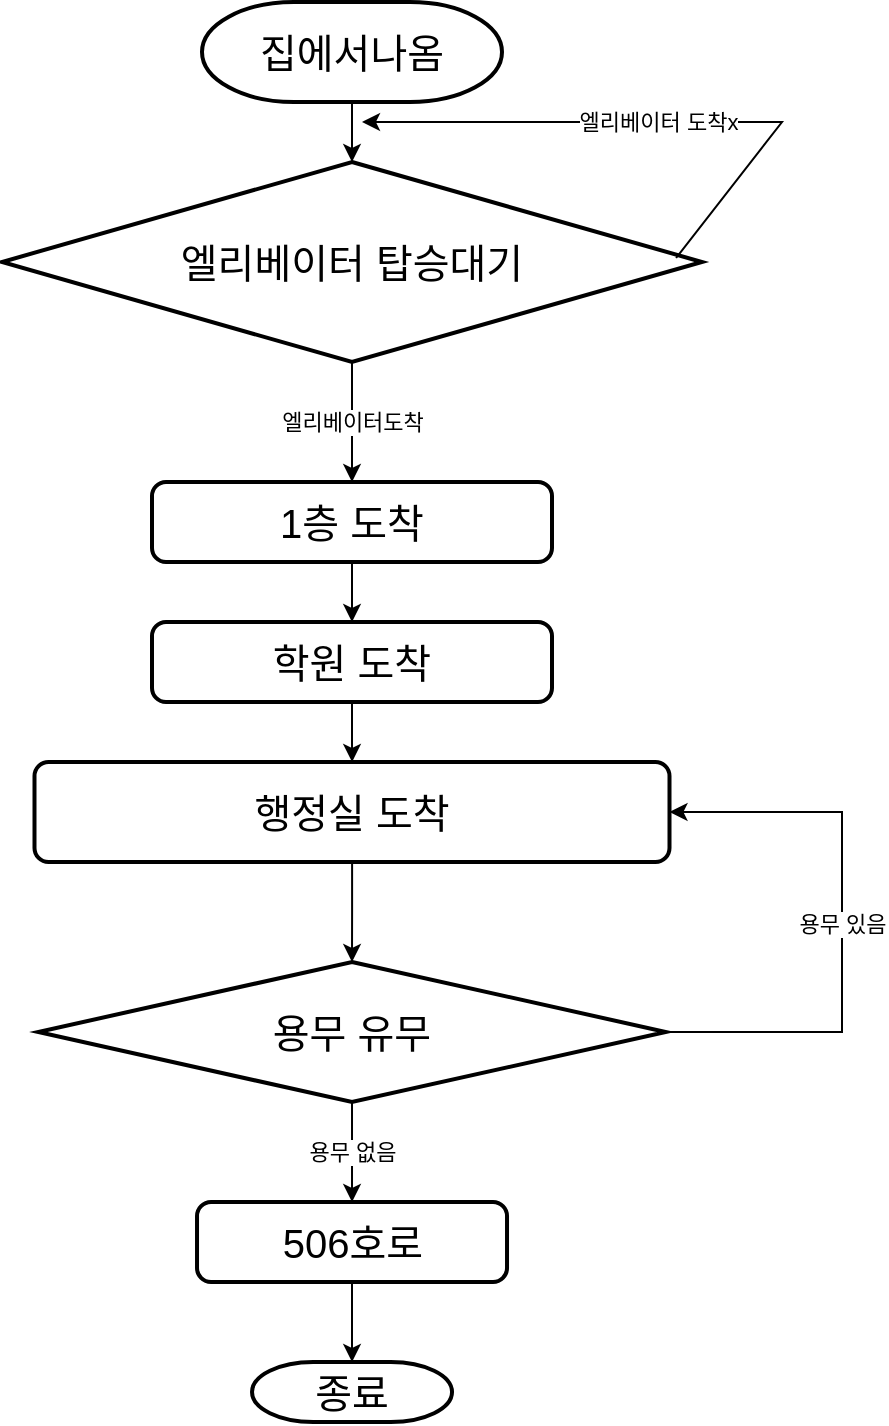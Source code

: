 <mxfile version="21.1.7" type="github">
  <diagram name="페이지-1" id="MJM8aEVxXbG2EPH6wSez">
    <mxGraphModel dx="1125" dy="1100" grid="1" gridSize="10" guides="1" tooltips="1" connect="1" arrows="1" fold="1" page="1" pageScale="1" pageWidth="827" pageHeight="1169" math="0" shadow="0">
      <root>
        <mxCell id="0" />
        <mxCell id="1" parent="0" />
        <mxCell id="SurrAtzOvMmR1hYGzebW-36" style="edgeStyle=orthogonalEdgeStyle;rounded=0;orthogonalLoop=1;jettySize=auto;html=1;exitX=0.5;exitY=1;exitDx=0;exitDy=0;exitPerimeter=0;entryX=0.5;entryY=0;entryDx=0;entryDy=0;entryPerimeter=0;" edge="1" parent="1" source="SurrAtzOvMmR1hYGzebW-4" target="SurrAtzOvMmR1hYGzebW-8">
          <mxGeometry relative="1" as="geometry" />
        </mxCell>
        <mxCell id="SurrAtzOvMmR1hYGzebW-4" value="&lt;font style=&quot;font-size: 20px;&quot;&gt;집에서나옴&lt;/font&gt;" style="strokeWidth=2;html=1;shape=mxgraph.flowchart.terminator;whiteSpace=wrap;" vertex="1" parent="1">
          <mxGeometry x="300" y="110" width="150" height="50" as="geometry" />
        </mxCell>
        <mxCell id="SurrAtzOvMmR1hYGzebW-8" value="&lt;font style=&quot;font-size: 20px;&quot;&gt;엘리베이터 탑승대기&lt;/font&gt;" style="strokeWidth=2;html=1;shape=mxgraph.flowchart.decision;whiteSpace=wrap;" vertex="1" parent="1">
          <mxGeometry x="200" y="190" width="350" height="100" as="geometry" />
        </mxCell>
        <mxCell id="SurrAtzOvMmR1hYGzebW-19" style="edgeStyle=orthogonalEdgeStyle;rounded=0;orthogonalLoop=1;jettySize=auto;html=1;" edge="1" parent="1" source="SurrAtzOvMmR1hYGzebW-10" target="SurrAtzOvMmR1hYGzebW-18">
          <mxGeometry relative="1" as="geometry" />
        </mxCell>
        <mxCell id="SurrAtzOvMmR1hYGzebW-10" value="&lt;font style=&quot;font-size: 20px;&quot;&gt;1층 도착&lt;/font&gt;" style="rounded=1;whiteSpace=wrap;html=1;absoluteArcSize=1;arcSize=14;strokeWidth=2;" vertex="1" parent="1">
          <mxGeometry x="275" y="350" width="200" height="40" as="geometry" />
        </mxCell>
        <mxCell id="SurrAtzOvMmR1hYGzebW-12" value="" style="endArrow=classic;html=1;rounded=0;exitX=0.963;exitY=0.48;exitDx=0;exitDy=0;exitPerimeter=0;" edge="1" parent="1" source="SurrAtzOvMmR1hYGzebW-8">
          <mxGeometry relative="1" as="geometry">
            <mxPoint x="480" y="220" as="sourcePoint" />
            <mxPoint x="380" y="170" as="targetPoint" />
            <Array as="points">
              <mxPoint x="590" y="170" />
            </Array>
          </mxGeometry>
        </mxCell>
        <mxCell id="SurrAtzOvMmR1hYGzebW-13" value="엘리베이터 도착x" style="edgeLabel;resizable=0;html=1;align=center;verticalAlign=middle;" connectable="0" vertex="1" parent="SurrAtzOvMmR1hYGzebW-12">
          <mxGeometry relative="1" as="geometry" />
        </mxCell>
        <mxCell id="SurrAtzOvMmR1hYGzebW-14" value="" style="endArrow=classic;html=1;rounded=0;" edge="1" parent="1" source="SurrAtzOvMmR1hYGzebW-8" target="SurrAtzOvMmR1hYGzebW-10">
          <mxGeometry relative="1" as="geometry">
            <mxPoint x="373" y="290" as="sourcePoint" />
            <mxPoint x="377.5" y="360" as="targetPoint" />
          </mxGeometry>
        </mxCell>
        <mxCell id="SurrAtzOvMmR1hYGzebW-15" value="엘리베이터도착" style="edgeLabel;resizable=0;html=1;align=center;verticalAlign=middle;" connectable="0" vertex="1" parent="SurrAtzOvMmR1hYGzebW-14">
          <mxGeometry relative="1" as="geometry">
            <mxPoint as="offset" />
          </mxGeometry>
        </mxCell>
        <mxCell id="SurrAtzOvMmR1hYGzebW-22" style="edgeStyle=orthogonalEdgeStyle;rounded=0;orthogonalLoop=1;jettySize=auto;html=1;" edge="1" parent="1" source="SurrAtzOvMmR1hYGzebW-18" target="SurrAtzOvMmR1hYGzebW-20">
          <mxGeometry relative="1" as="geometry" />
        </mxCell>
        <mxCell id="SurrAtzOvMmR1hYGzebW-18" value="&lt;font style=&quot;font-size: 20px;&quot;&gt;학원 도착&lt;/font&gt;" style="rounded=1;whiteSpace=wrap;html=1;absoluteArcSize=1;arcSize=14;strokeWidth=2;" vertex="1" parent="1">
          <mxGeometry x="275" y="420" width="200" height="40" as="geometry" />
        </mxCell>
        <mxCell id="SurrAtzOvMmR1hYGzebW-30" style="edgeStyle=orthogonalEdgeStyle;rounded=0;orthogonalLoop=1;jettySize=auto;html=1;entryX=0.5;entryY=0;entryDx=0;entryDy=0;entryPerimeter=0;" edge="1" parent="1" source="SurrAtzOvMmR1hYGzebW-20" target="SurrAtzOvMmR1hYGzebW-23">
          <mxGeometry relative="1" as="geometry" />
        </mxCell>
        <mxCell id="SurrAtzOvMmR1hYGzebW-20" value="&lt;font style=&quot;font-size: 20px;&quot;&gt;행정실 도착&lt;/font&gt;" style="rounded=1;whiteSpace=wrap;html=1;absoluteArcSize=1;arcSize=14;strokeWidth=2;" vertex="1" parent="1">
          <mxGeometry x="216.25" y="490" width="317.5" height="50" as="geometry" />
        </mxCell>
        <mxCell id="SurrAtzOvMmR1hYGzebW-23" value="&lt;font style=&quot;font-size: 20px;&quot;&gt;용무 유무&lt;/font&gt;" style="strokeWidth=2;html=1;shape=mxgraph.flowchart.decision;whiteSpace=wrap;" vertex="1" parent="1">
          <mxGeometry x="218.13" y="590" width="313.75" height="70" as="geometry" />
        </mxCell>
        <mxCell id="SurrAtzOvMmR1hYGzebW-26" value="" style="endArrow=classic;html=1;rounded=0;entryX=1;entryY=0.5;entryDx=0;entryDy=0;exitX=1;exitY=0.5;exitDx=0;exitDy=0;exitPerimeter=0;" edge="1" parent="1" source="SurrAtzOvMmR1hYGzebW-23" target="SurrAtzOvMmR1hYGzebW-20">
          <mxGeometry relative="1" as="geometry">
            <mxPoint x="533.75" y="604.5" as="sourcePoint" />
            <mxPoint x="620" y="470" as="targetPoint" />
            <Array as="points">
              <mxPoint x="620" y="625" />
              <mxPoint x="620" y="515" />
            </Array>
          </mxGeometry>
        </mxCell>
        <mxCell id="SurrAtzOvMmR1hYGzebW-27" value="용무 있음" style="edgeLabel;resizable=0;html=1;align=center;verticalAlign=middle;" connectable="0" vertex="1" parent="SurrAtzOvMmR1hYGzebW-26">
          <mxGeometry relative="1" as="geometry" />
        </mxCell>
        <mxCell id="SurrAtzOvMmR1hYGzebW-28" value="" style="endArrow=classic;html=1;rounded=0;exitX=0.5;exitY=1;exitDx=0;exitDy=0;exitPerimeter=0;" edge="1" parent="1" source="SurrAtzOvMmR1hYGzebW-23" target="SurrAtzOvMmR1hYGzebW-31">
          <mxGeometry relative="1" as="geometry">
            <mxPoint x="384.99" y="670" as="sourcePoint" />
            <mxPoint x="375" y="710" as="targetPoint" />
          </mxGeometry>
        </mxCell>
        <mxCell id="SurrAtzOvMmR1hYGzebW-29" value="용무 없음" style="edgeLabel;resizable=0;html=1;align=center;verticalAlign=middle;" connectable="0" vertex="1" parent="SurrAtzOvMmR1hYGzebW-28">
          <mxGeometry relative="1" as="geometry" />
        </mxCell>
        <mxCell id="SurrAtzOvMmR1hYGzebW-38" style="edgeStyle=orthogonalEdgeStyle;rounded=0;orthogonalLoop=1;jettySize=auto;html=1;entryX=0.5;entryY=0;entryDx=0;entryDy=0;entryPerimeter=0;" edge="1" parent="1" source="SurrAtzOvMmR1hYGzebW-31" target="SurrAtzOvMmR1hYGzebW-33">
          <mxGeometry relative="1" as="geometry" />
        </mxCell>
        <mxCell id="SurrAtzOvMmR1hYGzebW-31" value="&lt;font style=&quot;font-size: 20px;&quot;&gt;506호로&lt;/font&gt;" style="rounded=1;whiteSpace=wrap;html=1;absoluteArcSize=1;arcSize=14;strokeWidth=2;" vertex="1" parent="1">
          <mxGeometry x="297.51" y="710" width="155" height="40" as="geometry" />
        </mxCell>
        <mxCell id="SurrAtzOvMmR1hYGzebW-33" value="&lt;font style=&quot;font-size: 20px;&quot;&gt;종료&lt;/font&gt;" style="strokeWidth=2;html=1;shape=mxgraph.flowchart.terminator;whiteSpace=wrap;" vertex="1" parent="1">
          <mxGeometry x="325.01" y="790" width="100" height="30" as="geometry" />
        </mxCell>
      </root>
    </mxGraphModel>
  </diagram>
</mxfile>
